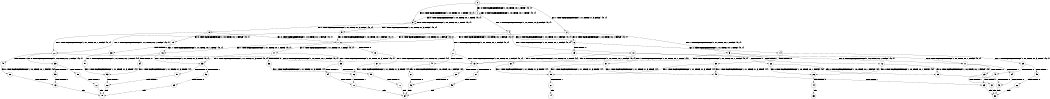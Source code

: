digraph BCG {
size = "7, 10.5";
center = TRUE;
node [shape = circle];
0 [peripheries = 2];
0 -> 1 [label = "EX !0 !ATOMIC_EXCH_BRANCH (1, +0, TRUE, +0, 1, TRUE) !{0, 1}"];
0 -> 2 [label = "EX !1 !ATOMIC_EXCH_BRANCH (1, +1, TRUE, +1, 3, FALSE) !{0, 1}"];
0 -> 3 [label = "EX !0 !ATOMIC_EXCH_BRANCH (1, +0, TRUE, +0, 1, TRUE) !{0, 1}"];
1 -> 1 [label = "EX !0 !ATOMIC_EXCH_BRANCH (1, +0, TRUE, +0, 1, TRUE) !{0, 1}"];
1 -> 4 [label = "EX !1 !ATOMIC_EXCH_BRANCH (1, +1, TRUE, +1, 3, FALSE) !{0, 1}"];
1 -> 3 [label = "EX !0 !ATOMIC_EXCH_BRANCH (1, +0, TRUE, +0, 1, TRUE) !{0, 1}"];
2 -> 5 [label = "EX !1 !ATOMIC_EXCH_BRANCH (1, +1, TRUE, +0, 1, FALSE) !{0, 1}"];
2 -> 6 [label = "EX !0 !ATOMIC_EXCH_BRANCH (1, +0, TRUE, +0, 1, FALSE) !{0, 1}"];
2 -> 7 [label = "EX !0 !ATOMIC_EXCH_BRANCH (1, +0, TRUE, +0, 1, FALSE) !{0, 1}"];
3 -> 8 [label = "EX !1 !ATOMIC_EXCH_BRANCH (1, +1, TRUE, +1, 3, FALSE) !{0, 1}"];
3 -> 3 [label = "EX !0 !ATOMIC_EXCH_BRANCH (1, +0, TRUE, +0, 1, TRUE) !{0, 1}"];
3 -> 9 [label = "EX !1 !ATOMIC_EXCH_BRANCH (1, +1, TRUE, +1, 3, FALSE) !{0, 1}"];
4 -> 6 [label = "EX !0 !ATOMIC_EXCH_BRANCH (1, +0, TRUE, +0, 1, FALSE) !{0, 1}"];
4 -> 10 [label = "EX !1 !ATOMIC_EXCH_BRANCH (1, +1, TRUE, +0, 1, FALSE) !{0, 1}"];
4 -> 7 [label = "EX !0 !ATOMIC_EXCH_BRANCH (1, +0, TRUE, +0, 1, FALSE) !{0, 1}"];
5 -> 11 [label = "EX !0 !ATOMIC_EXCH_BRANCH (1, +0, TRUE, +0, 1, FALSE) !{0, 1}"];
5 -> 12 [label = "TERMINATE !1"];
5 -> 13 [label = "EX !0 !ATOMIC_EXCH_BRANCH (1, +0, TRUE, +0, 1, FALSE) !{0, 1}"];
6 -> 14 [label = "EX !1 !ATOMIC_EXCH_BRANCH (1, +1, TRUE, +0, 1, TRUE) !{0, 1}"];
6 -> 15 [label = "TERMINATE !0"];
7 -> 16 [label = "EX !1 !ATOMIC_EXCH_BRANCH (1, +1, TRUE, +0, 1, TRUE) !{0, 1}"];
7 -> 17 [label = "EX !1 !ATOMIC_EXCH_BRANCH (1, +1, TRUE, +0, 1, TRUE) !{0, 1}"];
7 -> 18 [label = "TERMINATE !0"];
8 -> 19 [label = "EX !0 !ATOMIC_EXCH_BRANCH (1, +0, TRUE, +0, 1, FALSE) !{0, 1}"];
8 -> 20 [label = "EX !1 !ATOMIC_EXCH_BRANCH (1, +1, TRUE, +0, 1, FALSE) !{0, 1}"];
8 -> 7 [label = "EX !0 !ATOMIC_EXCH_BRANCH (1, +0, TRUE, +0, 1, FALSE) !{0, 1}"];
9 -> 20 [label = "EX !1 !ATOMIC_EXCH_BRANCH (1, +1, TRUE, +0, 1, FALSE) !{0, 1}"];
9 -> 7 [label = "EX !0 !ATOMIC_EXCH_BRANCH (1, +0, TRUE, +0, 1, FALSE) !{0, 1}"];
9 -> 21 [label = "EX !1 !ATOMIC_EXCH_BRANCH (1, +1, TRUE, +0, 1, FALSE) !{0, 1}"];
10 -> 11 [label = "EX !0 !ATOMIC_EXCH_BRANCH (1, +0, TRUE, +0, 1, FALSE) !{0, 1}"];
10 -> 22 [label = "TERMINATE !1"];
10 -> 13 [label = "EX !0 !ATOMIC_EXCH_BRANCH (1, +0, TRUE, +0, 1, FALSE) !{0, 1}"];
11 -> 23 [label = "TERMINATE !0"];
11 -> 24 [label = "TERMINATE !1"];
12 -> 25 [label = "EX !0 !ATOMIC_EXCH_BRANCH (1, +0, TRUE, +0, 1, FALSE) !{0}"];
12 -> 26 [label = "EX !0 !ATOMIC_EXCH_BRANCH (1, +0, TRUE, +0, 1, FALSE) !{0}"];
13 -> 27 [label = "TERMINATE !0"];
13 -> 28 [label = "TERMINATE !1"];
14 -> 29 [label = "EX !1 !ATOMIC_EXCH_BRANCH (1, +1, TRUE, +1, 3, TRUE) !{0, 1}"];
14 -> 30 [label = "TERMINATE !0"];
15 -> 31 [label = "EX !1 !ATOMIC_EXCH_BRANCH (1, +1, TRUE, +0, 1, TRUE) !{1}"];
15 -> 32 [label = "EX !1 !ATOMIC_EXCH_BRANCH (1, +1, TRUE, +0, 1, TRUE) !{1}"];
16 -> 33 [label = "EX !1 !ATOMIC_EXCH_BRANCH (1, +1, TRUE, +1, 3, TRUE) !{0, 1}"];
16 -> 34 [label = "TERMINATE !0"];
17 -> 33 [label = "EX !1 !ATOMIC_EXCH_BRANCH (1, +1, TRUE, +1, 3, TRUE) !{0, 1}"];
17 -> 35 [label = "EX !1 !ATOMIC_EXCH_BRANCH (1, +1, TRUE, +1, 3, TRUE) !{0, 1}"];
17 -> 36 [label = "TERMINATE !0"];
18 -> 37 [label = "EX !1 !ATOMIC_EXCH_BRANCH (1, +1, TRUE, +0, 1, TRUE) !{1}"];
19 -> 16 [label = "EX !1 !ATOMIC_EXCH_BRANCH (1, +1, TRUE, +0, 1, TRUE) !{0, 1}"];
19 -> 38 [label = "TERMINATE !0"];
20 -> 39 [label = "EX !0 !ATOMIC_EXCH_BRANCH (1, +0, TRUE, +0, 1, FALSE) !{0, 1}"];
20 -> 40 [label = "TERMINATE !1"];
20 -> 13 [label = "EX !0 !ATOMIC_EXCH_BRANCH (1, +0, TRUE, +0, 1, FALSE) !{0, 1}"];
21 -> 13 [label = "EX !0 !ATOMIC_EXCH_BRANCH (1, +0, TRUE, +0, 1, FALSE) !{0, 1}"];
21 -> 41 [label = "TERMINATE !1"];
22 -> 25 [label = "EX !0 !ATOMIC_EXCH_BRANCH (1, +0, TRUE, +0, 1, FALSE) !{0}"];
22 -> 26 [label = "EX !0 !ATOMIC_EXCH_BRANCH (1, +0, TRUE, +0, 1, FALSE) !{0}"];
23 -> 42 [label = "TERMINATE !1"];
24 -> 43 [label = "TERMINATE !0"];
25 -> 43 [label = "TERMINATE !0"];
26 -> 44 [label = "TERMINATE !0"];
27 -> 45 [label = "TERMINATE !1"];
28 -> 46 [label = "TERMINATE !0"];
29 -> 47 [label = "TERMINATE !0"];
29 -> 48 [label = "TERMINATE !1"];
30 -> 49 [label = "EX !1 !ATOMIC_EXCH_BRANCH (1, +1, TRUE, +1, 3, TRUE) !{1}"];
30 -> 50 [label = "EX !1 !ATOMIC_EXCH_BRANCH (1, +1, TRUE, +1, 3, TRUE) !{1}"];
31 -> 49 [label = "EX !1 !ATOMIC_EXCH_BRANCH (1, +1, TRUE, +1, 3, TRUE) !{1}"];
31 -> 50 [label = "EX !1 !ATOMIC_EXCH_BRANCH (1, +1, TRUE, +1, 3, TRUE) !{1}"];
32 -> 50 [label = "EX !1 !ATOMIC_EXCH_BRANCH (1, +1, TRUE, +1, 3, TRUE) !{1}"];
33 -> 51 [label = "TERMINATE !0"];
33 -> 52 [label = "TERMINATE !1"];
34 -> 53 [label = "EX !1 !ATOMIC_EXCH_BRANCH (1, +1, TRUE, +1, 3, TRUE) !{1}"];
35 -> 54 [label = "TERMINATE !0"];
35 -> 55 [label = "TERMINATE !1"];
36 -> 56 [label = "EX !1 !ATOMIC_EXCH_BRANCH (1, +1, TRUE, +1, 3, TRUE) !{1}"];
37 -> 56 [label = "EX !1 !ATOMIC_EXCH_BRANCH (1, +1, TRUE, +1, 3, TRUE) !{1}"];
38 -> 57 [label = "EX !1 !ATOMIC_EXCH_BRANCH (1, +1, TRUE, +0, 1, TRUE) !{1}"];
39 -> 58 [label = "TERMINATE !0"];
39 -> 59 [label = "TERMINATE !1"];
40 -> 60 [label = "EX !0 !ATOMIC_EXCH_BRANCH (1, +0, TRUE, +0, 1, FALSE) !{0}"];
41 -> 61 [label = "EX !0 !ATOMIC_EXCH_BRANCH (1, +0, TRUE, +0, 1, FALSE) !{0}"];
42 -> 62 [label = "exit"];
43 -> 62 [label = "exit"];
44 -> 63 [label = "exit"];
45 -> 64 [label = "exit"];
46 -> 64 [label = "exit"];
47 -> 65 [label = "TERMINATE !1"];
48 -> 66 [label = "TERMINATE !0"];
49 -> 65 [label = "TERMINATE !1"];
50 -> 67 [label = "TERMINATE !1"];
51 -> 68 [label = "TERMINATE !1"];
52 -> 69 [label = "TERMINATE !0"];
53 -> 68 [label = "TERMINATE !1"];
54 -> 70 [label = "TERMINATE !1"];
55 -> 71 [label = "TERMINATE !0"];
56 -> 70 [label = "TERMINATE !1"];
57 -> 53 [label = "EX !1 !ATOMIC_EXCH_BRANCH (1, +1, TRUE, +1, 3, TRUE) !{1}"];
58 -> 72 [label = "TERMINATE !1"];
59 -> 73 [label = "TERMINATE !0"];
60 -> 73 [label = "TERMINATE !0"];
61 -> 46 [label = "TERMINATE !0"];
65 -> 62 [label = "exit"];
66 -> 62 [label = "exit"];
67 -> 74 [label = "exit"];
68 -> 75 [label = "exit"];
69 -> 75 [label = "exit"];
70 -> 64 [label = "exit"];
71 -> 64 [label = "exit"];
72 -> 75 [label = "exit"];
73 -> 75 [label = "exit"];
}
